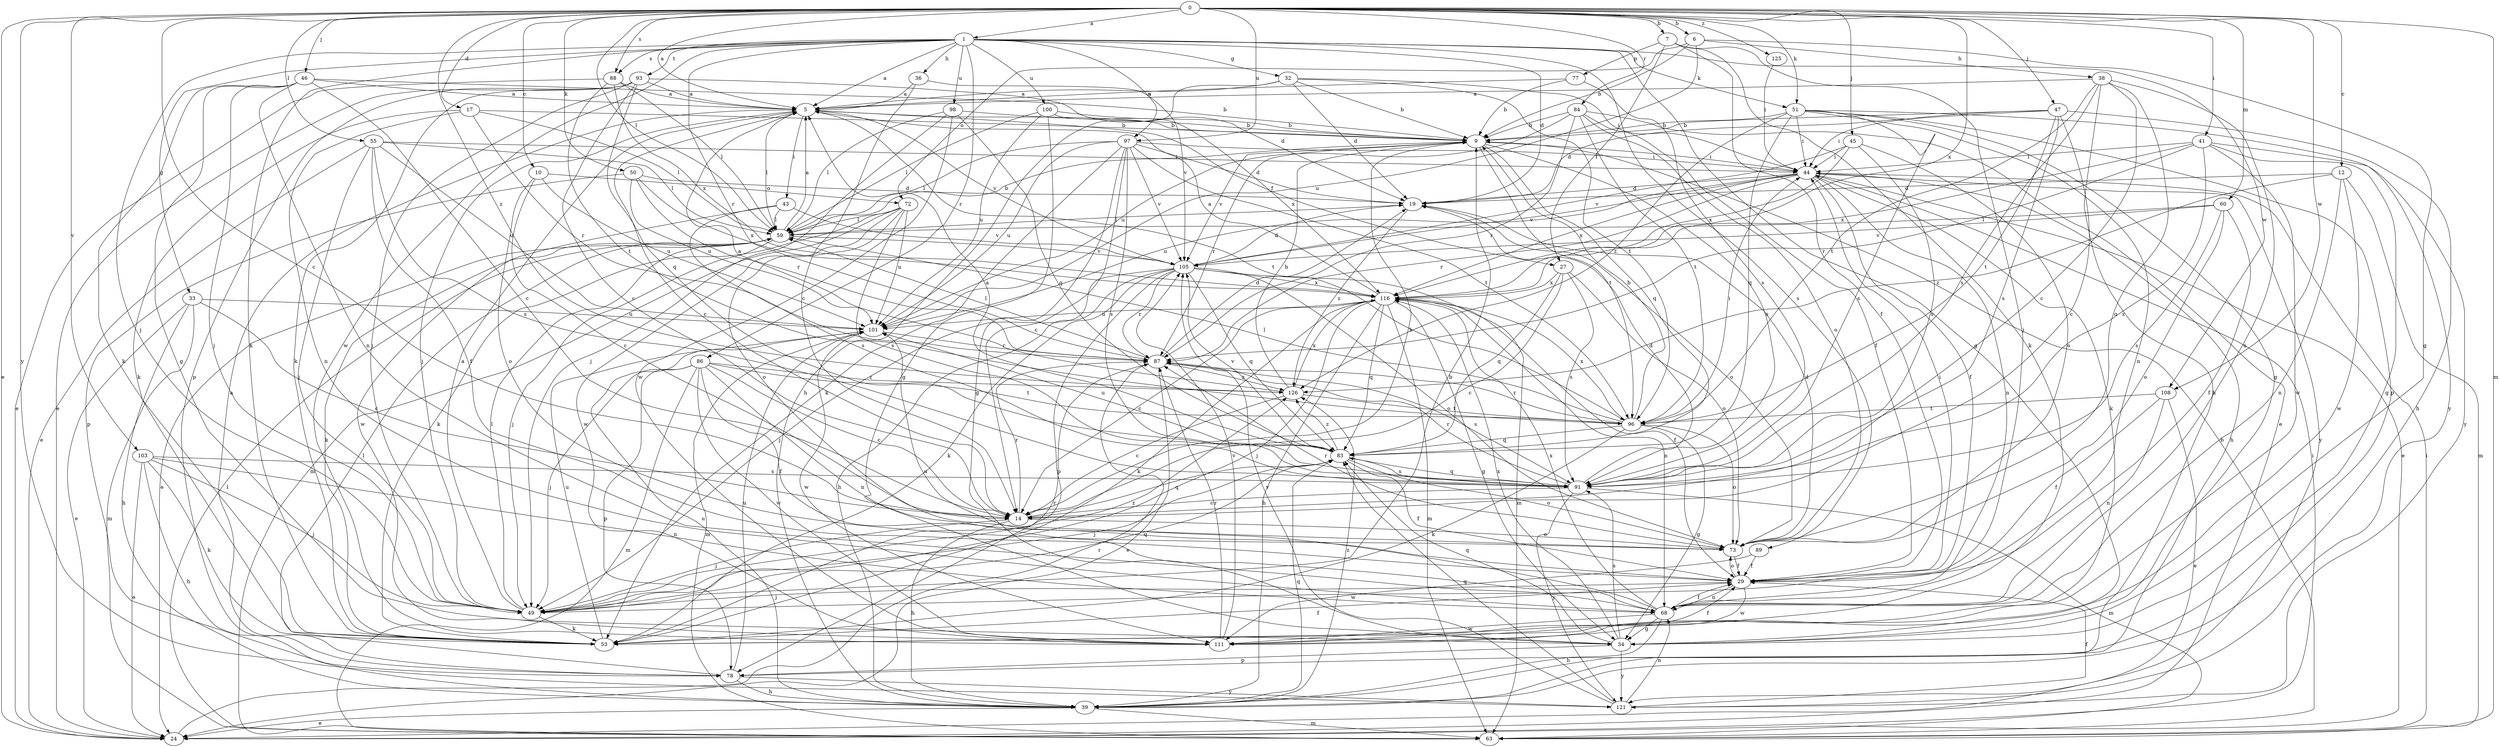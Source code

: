 strict digraph  {
0;
1;
5;
6;
7;
9;
10;
12;
14;
17;
19;
24;
27;
29;
32;
33;
34;
36;
38;
39;
41;
43;
44;
45;
46;
47;
49;
50;
51;
53;
55;
59;
60;
63;
68;
72;
73;
77;
78;
83;
84;
86;
87;
88;
89;
91;
93;
96;
97;
98;
100;
101;
103;
105;
108;
111;
116;
121;
125;
126;
0 -> 1  [label=a];
0 -> 5  [label=a];
0 -> 6  [label=b];
0 -> 7  [label=b];
0 -> 10  [label=c];
0 -> 12  [label=c];
0 -> 14  [label=c];
0 -> 17  [label=d];
0 -> 24  [label=e];
0 -> 41  [label=i];
0 -> 45  [label=j];
0 -> 46  [label=j];
0 -> 47  [label=j];
0 -> 50  [label=k];
0 -> 51  [label=k];
0 -> 55  [label=l];
0 -> 59  [label=l];
0 -> 60  [label=m];
0 -> 63  [label=m];
0 -> 84  [label=r];
0 -> 88  [label=s];
0 -> 97  [label=u];
0 -> 103  [label=v];
0 -> 108  [label=w];
0 -> 116  [label=x];
0 -> 121  [label=y];
0 -> 125  [label=z];
0 -> 126  [label=z];
1 -> 5  [label=a];
1 -> 19  [label=d];
1 -> 32  [label=g];
1 -> 33  [label=g];
1 -> 34  [label=g];
1 -> 36  [label=h];
1 -> 49  [label=j];
1 -> 51  [label=k];
1 -> 53  [label=k];
1 -> 86  [label=r];
1 -> 87  [label=r];
1 -> 88  [label=s];
1 -> 89  [label=s];
1 -> 93  [label=t];
1 -> 97  [label=u];
1 -> 98  [label=u];
1 -> 100  [label=u];
1 -> 108  [label=w];
1 -> 111  [label=w];
5 -> 9  [label=b];
5 -> 14  [label=c];
5 -> 27  [label=f];
5 -> 43  [label=i];
5 -> 49  [label=j];
5 -> 59  [label=l];
5 -> 96  [label=t];
5 -> 105  [label=v];
6 -> 9  [label=b];
6 -> 34  [label=g];
6 -> 38  [label=h];
6 -> 72  [label=o];
6 -> 101  [label=u];
7 -> 27  [label=f];
7 -> 29  [label=f];
7 -> 49  [label=j];
7 -> 53  [label=k];
7 -> 77  [label=p];
9 -> 44  [label=i];
9 -> 83  [label=q];
9 -> 87  [label=r];
9 -> 91  [label=s];
9 -> 96  [label=t];
9 -> 105  [label=v];
10 -> 14  [label=c];
10 -> 72  [label=o];
10 -> 73  [label=o];
10 -> 101  [label=u];
12 -> 19  [label=d];
12 -> 63  [label=m];
12 -> 68  [label=n];
12 -> 111  [label=w];
12 -> 126  [label=z];
14 -> 9  [label=b];
14 -> 39  [label=h];
14 -> 49  [label=j];
14 -> 73  [label=o];
14 -> 83  [label=q];
14 -> 87  [label=r];
17 -> 9  [label=b];
17 -> 53  [label=k];
17 -> 59  [label=l];
17 -> 68  [label=n];
17 -> 87  [label=r];
19 -> 59  [label=l];
19 -> 73  [label=o];
19 -> 126  [label=z];
24 -> 44  [label=i];
24 -> 87  [label=r];
27 -> 14  [label=c];
27 -> 73  [label=o];
27 -> 83  [label=q];
27 -> 91  [label=s];
27 -> 116  [label=x];
29 -> 44  [label=i];
29 -> 49  [label=j];
29 -> 68  [label=n];
29 -> 73  [label=o];
29 -> 111  [label=w];
32 -> 5  [label=a];
32 -> 9  [label=b];
32 -> 19  [label=d];
32 -> 39  [label=h];
32 -> 44  [label=i];
32 -> 96  [label=t];
33 -> 14  [label=c];
33 -> 24  [label=e];
33 -> 39  [label=h];
33 -> 63  [label=m];
33 -> 101  [label=u];
34 -> 78  [label=p];
34 -> 83  [label=q];
34 -> 91  [label=s];
34 -> 116  [label=x];
34 -> 121  [label=y];
36 -> 5  [label=a];
36 -> 14  [label=c];
36 -> 105  [label=v];
38 -> 5  [label=a];
38 -> 14  [label=c];
38 -> 39  [label=h];
38 -> 68  [label=n];
38 -> 73  [label=o];
38 -> 91  [label=s];
38 -> 96  [label=t];
39 -> 24  [label=e];
39 -> 63  [label=m];
39 -> 83  [label=q];
39 -> 101  [label=u];
39 -> 126  [label=z];
41 -> 34  [label=g];
41 -> 44  [label=i];
41 -> 87  [label=r];
41 -> 91  [label=s];
41 -> 111  [label=w];
41 -> 116  [label=x];
41 -> 121  [label=y];
43 -> 59  [label=l];
43 -> 91  [label=s];
43 -> 105  [label=v];
43 -> 111  [label=w];
44 -> 19  [label=d];
44 -> 24  [label=e];
44 -> 29  [label=f];
44 -> 39  [label=h];
44 -> 53  [label=k];
44 -> 68  [label=n];
44 -> 87  [label=r];
44 -> 101  [label=u];
44 -> 105  [label=v];
44 -> 116  [label=x];
44 -> 121  [label=y];
45 -> 44  [label=i];
45 -> 73  [label=o];
45 -> 91  [label=s];
45 -> 105  [label=v];
45 -> 116  [label=x];
46 -> 5  [label=a];
46 -> 9  [label=b];
46 -> 14  [label=c];
46 -> 34  [label=g];
46 -> 49  [label=j];
46 -> 53  [label=k];
46 -> 68  [label=n];
47 -> 9  [label=b];
47 -> 14  [label=c];
47 -> 19  [label=d];
47 -> 39  [label=h];
47 -> 44  [label=i];
47 -> 91  [label=s];
47 -> 96  [label=t];
49 -> 5  [label=a];
49 -> 9  [label=b];
49 -> 53  [label=k];
49 -> 59  [label=l];
49 -> 83  [label=q];
49 -> 126  [label=z];
50 -> 19  [label=d];
50 -> 78  [label=p];
50 -> 87  [label=r];
50 -> 101  [label=u];
50 -> 116  [label=x];
51 -> 9  [label=b];
51 -> 34  [label=g];
51 -> 44  [label=i];
51 -> 68  [label=n];
51 -> 78  [label=p];
51 -> 83  [label=q];
51 -> 91  [label=s];
51 -> 121  [label=y];
51 -> 126  [label=z];
53 -> 29  [label=f];
53 -> 87  [label=r];
53 -> 101  [label=u];
55 -> 24  [label=e];
55 -> 29  [label=f];
55 -> 44  [label=i];
55 -> 49  [label=j];
55 -> 59  [label=l];
55 -> 91  [label=s];
55 -> 101  [label=u];
59 -> 5  [label=a];
59 -> 9  [label=b];
59 -> 24  [label=e];
59 -> 49  [label=j];
59 -> 53  [label=k];
59 -> 105  [label=v];
60 -> 29  [label=f];
60 -> 59  [label=l];
60 -> 73  [label=o];
60 -> 91  [label=s];
60 -> 105  [label=v];
63 -> 9  [label=b];
63 -> 44  [label=i];
63 -> 59  [label=l];
68 -> 29  [label=f];
68 -> 34  [label=g];
68 -> 39  [label=h];
68 -> 101  [label=u];
68 -> 111  [label=w];
68 -> 116  [label=x];
72 -> 53  [label=k];
72 -> 59  [label=l];
72 -> 63  [label=m];
72 -> 73  [label=o];
72 -> 91  [label=s];
72 -> 101  [label=u];
72 -> 111  [label=w];
73 -> 19  [label=d];
73 -> 29  [label=f];
73 -> 87  [label=r];
77 -> 5  [label=a];
77 -> 9  [label=b];
77 -> 91  [label=s];
78 -> 5  [label=a];
78 -> 39  [label=h];
78 -> 59  [label=l];
78 -> 101  [label=u];
78 -> 121  [label=y];
83 -> 5  [label=a];
83 -> 29  [label=f];
83 -> 49  [label=j];
83 -> 73  [label=o];
83 -> 91  [label=s];
83 -> 101  [label=u];
83 -> 105  [label=v];
83 -> 126  [label=z];
84 -> 9  [label=b];
84 -> 24  [label=e];
84 -> 29  [label=f];
84 -> 73  [label=o];
84 -> 87  [label=r];
84 -> 96  [label=t];
84 -> 101  [label=u];
86 -> 14  [label=c];
86 -> 29  [label=f];
86 -> 49  [label=j];
86 -> 63  [label=m];
86 -> 68  [label=n];
86 -> 78  [label=p];
86 -> 96  [label=t];
86 -> 111  [label=w];
86 -> 126  [label=z];
87 -> 19  [label=d];
87 -> 24  [label=e];
87 -> 59  [label=l];
87 -> 91  [label=s];
87 -> 126  [label=z];
88 -> 5  [label=a];
88 -> 24  [label=e];
88 -> 59  [label=l];
88 -> 96  [label=t];
88 -> 116  [label=x];
89 -> 29  [label=f];
89 -> 111  [label=w];
91 -> 14  [label=c];
91 -> 19  [label=d];
91 -> 63  [label=m];
91 -> 83  [label=q];
91 -> 87  [label=r];
91 -> 121  [label=y];
93 -> 5  [label=a];
93 -> 14  [label=c];
93 -> 19  [label=d];
93 -> 24  [label=e];
93 -> 49  [label=j];
93 -> 53  [label=k];
93 -> 78  [label=p];
93 -> 83  [label=q];
96 -> 9  [label=b];
96 -> 34  [label=g];
96 -> 44  [label=i];
96 -> 53  [label=k];
96 -> 59  [label=l];
96 -> 73  [label=o];
96 -> 83  [label=q];
96 -> 87  [label=r];
96 -> 116  [label=x];
97 -> 14  [label=c];
97 -> 19  [label=d];
97 -> 34  [label=g];
97 -> 44  [label=i];
97 -> 53  [label=k];
97 -> 59  [label=l];
97 -> 91  [label=s];
97 -> 96  [label=t];
97 -> 101  [label=u];
97 -> 105  [label=v];
98 -> 9  [label=b];
98 -> 49  [label=j];
98 -> 59  [label=l];
98 -> 83  [label=q];
98 -> 111  [label=w];
100 -> 9  [label=b];
100 -> 34  [label=g];
100 -> 59  [label=l];
100 -> 101  [label=u];
100 -> 116  [label=x];
101 -> 63  [label=m];
101 -> 87  [label=r];
101 -> 111  [label=w];
103 -> 24  [label=e];
103 -> 39  [label=h];
103 -> 49  [label=j];
103 -> 53  [label=k];
103 -> 68  [label=n];
103 -> 91  [label=s];
105 -> 19  [label=d];
105 -> 39  [label=h];
105 -> 49  [label=j];
105 -> 53  [label=k];
105 -> 63  [label=m];
105 -> 73  [label=o];
105 -> 78  [label=p];
105 -> 83  [label=q];
105 -> 87  [label=r];
105 -> 116  [label=x];
108 -> 24  [label=e];
108 -> 29  [label=f];
108 -> 68  [label=n];
108 -> 96  [label=t];
111 -> 29  [label=f];
111 -> 87  [label=r];
111 -> 105  [label=v];
116 -> 5  [label=a];
116 -> 14  [label=c];
116 -> 29  [label=f];
116 -> 34  [label=g];
116 -> 39  [label=h];
116 -> 49  [label=j];
116 -> 53  [label=k];
116 -> 63  [label=m];
116 -> 68  [label=n];
116 -> 83  [label=q];
116 -> 101  [label=u];
121 -> 29  [label=f];
121 -> 68  [label=n];
121 -> 83  [label=q];
121 -> 105  [label=v];
125 -> 44  [label=i];
126 -> 5  [label=a];
126 -> 9  [label=b];
126 -> 14  [label=c];
126 -> 96  [label=t];
126 -> 116  [label=x];
}
